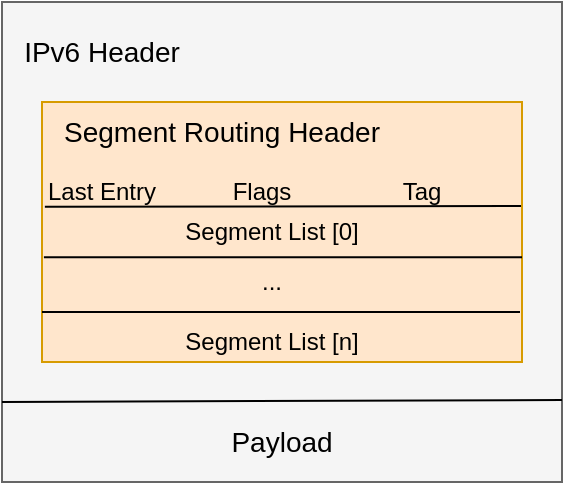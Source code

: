 <mxfile version="25.0.3">
  <diagram name="Página-1" id="eeioJ6vw3OTsjW32ahrZ">
    <mxGraphModel grid="1" page="1" gridSize="10" guides="1" tooltips="1" connect="1" arrows="1" fold="1" pageScale="1" pageWidth="827" pageHeight="1169" math="0" shadow="0">
      <root>
        <mxCell id="0" />
        <mxCell id="1" parent="0" />
        <mxCell id="rF-Vydb3TdsJEgR1-0ug-1" value="" style="rounded=0;whiteSpace=wrap;html=1;fillColor=#f5f5f5;strokeColor=#666666;fontColor=#333333;" vertex="1" parent="1">
          <mxGeometry x="160" y="110" width="280" height="240" as="geometry" />
        </mxCell>
        <mxCell id="rF-Vydb3TdsJEgR1-0ug-2" value="" style="rounded=0;whiteSpace=wrap;html=1;fillColor=#ffe6cc;strokeColor=#d79b00;" vertex="1" parent="1">
          <mxGeometry x="180" y="160" width="240" height="130" as="geometry" />
        </mxCell>
        <mxCell id="rF-Vydb3TdsJEgR1-0ug-4" value="&lt;font style=&quot;font-size: 14px;&quot;&gt;IPv6 Header&lt;/font&gt;" style="text;html=1;align=center;verticalAlign=middle;whiteSpace=wrap;rounded=0;" vertex="1" parent="1">
          <mxGeometry x="170" y="120" width="80" height="30" as="geometry" />
        </mxCell>
        <mxCell id="38OPnReQq1MQxTD-FUi3-1" value="&lt;font style=&quot;font-size: 14px;&quot;&gt;Segment Routing Header&lt;/font&gt;" style="text;html=1;align=center;verticalAlign=middle;whiteSpace=wrap;rounded=0;" vertex="1" parent="1">
          <mxGeometry x="180" y="160" width="180" height="30" as="geometry" />
        </mxCell>
        <mxCell id="38OPnReQq1MQxTD-FUi3-2" value="Last Entry" style="text;html=1;align=center;verticalAlign=middle;whiteSpace=wrap;rounded=0;" vertex="1" parent="1">
          <mxGeometry x="180" y="190" width="60" height="30" as="geometry" />
        </mxCell>
        <mxCell id="38OPnReQq1MQxTD-FUi3-4" value="" style="endArrow=none;html=1;rounded=0;entryX=0.998;entryY=0.4;entryDx=0;entryDy=0;exitX=0.006;exitY=0.403;exitDx=0;exitDy=0;entryPerimeter=0;exitPerimeter=0;" edge="1" parent="1" source="rF-Vydb3TdsJEgR1-0ug-2" target="rF-Vydb3TdsJEgR1-0ug-2">
          <mxGeometry width="50" height="50" relative="1" as="geometry">
            <mxPoint x="180" y="220" as="sourcePoint" />
            <mxPoint x="230" y="170" as="targetPoint" />
          </mxGeometry>
        </mxCell>
        <mxCell id="38OPnReQq1MQxTD-FUi3-5" value="" style="endArrow=none;html=1;rounded=0;exitX=0.004;exitY=0.597;exitDx=0;exitDy=0;entryX=1;entryY=0.597;entryDx=0;entryDy=0;exitPerimeter=0;entryPerimeter=0;" edge="1" parent="1" source="rF-Vydb3TdsJEgR1-0ug-2" target="rF-Vydb3TdsJEgR1-0ug-2">
          <mxGeometry width="50" height="50" relative="1" as="geometry">
            <mxPoint x="185" y="250" as="sourcePoint" />
            <mxPoint x="235" y="200" as="targetPoint" />
          </mxGeometry>
        </mxCell>
        <mxCell id="38OPnReQq1MQxTD-FUi3-6" value="Segment List [0]" style="text;html=1;align=center;verticalAlign=middle;whiteSpace=wrap;rounded=0;" vertex="1" parent="1">
          <mxGeometry x="250" y="210" width="90" height="30" as="geometry" />
        </mxCell>
        <mxCell id="38OPnReQq1MQxTD-FUi3-8" value="Segment List [n]" style="text;html=1;align=center;verticalAlign=middle;whiteSpace=wrap;rounded=0;" vertex="1" parent="1">
          <mxGeometry x="250" y="265" width="90" height="30" as="geometry" />
        </mxCell>
        <mxCell id="38OPnReQq1MQxTD-FUi3-9" value="..." style="text;html=1;align=center;verticalAlign=middle;whiteSpace=wrap;rounded=0;" vertex="1" parent="1">
          <mxGeometry x="250" y="235" width="90" height="30" as="geometry" />
        </mxCell>
        <mxCell id="38OPnReQq1MQxTD-FUi3-10" value="" style="endArrow=none;html=1;rounded=0;exitX=0.004;exitY=0.597;exitDx=0;exitDy=0;entryX=1;entryY=0.597;entryDx=0;entryDy=0;exitPerimeter=0;entryPerimeter=0;" edge="1" parent="1">
          <mxGeometry width="50" height="50" relative="1" as="geometry">
            <mxPoint x="180" y="265" as="sourcePoint" />
            <mxPoint x="419" y="265" as="targetPoint" />
          </mxGeometry>
        </mxCell>
        <mxCell id="38OPnReQq1MQxTD-FUi3-11" value="" style="endArrow=none;html=1;rounded=0;" edge="1" parent="1">
          <mxGeometry width="50" height="50" relative="1" as="geometry">
            <mxPoint x="160" y="310" as="sourcePoint" />
            <mxPoint x="440" y="309" as="targetPoint" />
          </mxGeometry>
        </mxCell>
        <mxCell id="38OPnReQq1MQxTD-FUi3-13" value="Flags" style="text;html=1;align=center;verticalAlign=middle;whiteSpace=wrap;rounded=0;" vertex="1" parent="1">
          <mxGeometry x="260" y="190" width="60" height="30" as="geometry" />
        </mxCell>
        <mxCell id="38OPnReQq1MQxTD-FUi3-14" value="Tag" style="text;html=1;align=center;verticalAlign=middle;whiteSpace=wrap;rounded=0;" vertex="1" parent="1">
          <mxGeometry x="340" y="190" width="60" height="30" as="geometry" />
        </mxCell>
        <mxCell id="38OPnReQq1MQxTD-FUi3-16" value="&lt;font style=&quot;font-size: 14px;&quot;&gt;Payload&lt;/font&gt;" style="text;html=1;align=center;verticalAlign=middle;whiteSpace=wrap;rounded=0;" vertex="1" parent="1">
          <mxGeometry x="270" y="310" width="60" height="40" as="geometry" />
        </mxCell>
      </root>
    </mxGraphModel>
  </diagram>
</mxfile>

